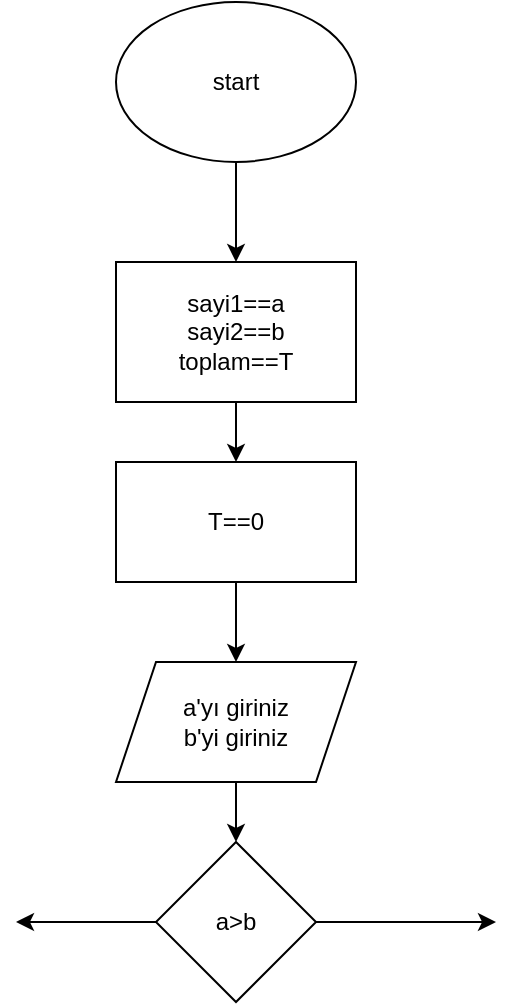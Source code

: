 <mxfile version="22.0.3" type="device">
  <diagram name="Sayfa -1" id="Ufv58f9_d0mlHlVabw5H">
    <mxGraphModel dx="1036" dy="606" grid="1" gridSize="10" guides="1" tooltips="1" connect="1" arrows="1" fold="1" page="1" pageScale="1" pageWidth="827" pageHeight="1169" math="0" shadow="0">
      <root>
        <mxCell id="0" />
        <mxCell id="1" parent="0" />
        <mxCell id="jeydyexh_FKdB_HLLU6y-2" style="edgeStyle=orthogonalEdgeStyle;rounded=0;orthogonalLoop=1;jettySize=auto;html=1;" edge="1" parent="1" source="jeydyexh_FKdB_HLLU6y-1" target="jeydyexh_FKdB_HLLU6y-3">
          <mxGeometry relative="1" as="geometry">
            <mxPoint x="390" y="160" as="targetPoint" />
          </mxGeometry>
        </mxCell>
        <mxCell id="jeydyexh_FKdB_HLLU6y-1" value="start" style="ellipse;whiteSpace=wrap;html=1;" vertex="1" parent="1">
          <mxGeometry x="330" width="120" height="80" as="geometry" />
        </mxCell>
        <mxCell id="jeydyexh_FKdB_HLLU6y-4" style="edgeStyle=orthogonalEdgeStyle;rounded=0;orthogonalLoop=1;jettySize=auto;html=1;" edge="1" parent="1" source="jeydyexh_FKdB_HLLU6y-3" target="jeydyexh_FKdB_HLLU6y-5">
          <mxGeometry relative="1" as="geometry">
            <mxPoint x="390" y="240" as="targetPoint" />
          </mxGeometry>
        </mxCell>
        <mxCell id="jeydyexh_FKdB_HLLU6y-3" value="sayi1==a&lt;br&gt;sayi2==b&lt;br&gt;toplam==T" style="rounded=0;whiteSpace=wrap;html=1;" vertex="1" parent="1">
          <mxGeometry x="330" y="130" width="120" height="70" as="geometry" />
        </mxCell>
        <mxCell id="jeydyexh_FKdB_HLLU6y-7" style="edgeStyle=orthogonalEdgeStyle;rounded=0;orthogonalLoop=1;jettySize=auto;html=1;entryX=0.5;entryY=0;entryDx=0;entryDy=0;" edge="1" parent="1" source="jeydyexh_FKdB_HLLU6y-5" target="jeydyexh_FKdB_HLLU6y-6">
          <mxGeometry relative="1" as="geometry" />
        </mxCell>
        <mxCell id="jeydyexh_FKdB_HLLU6y-5" value="T==0" style="rounded=0;whiteSpace=wrap;html=1;" vertex="1" parent="1">
          <mxGeometry x="330" y="230" width="120" height="60" as="geometry" />
        </mxCell>
        <mxCell id="jeydyexh_FKdB_HLLU6y-8" style="edgeStyle=orthogonalEdgeStyle;rounded=0;orthogonalLoop=1;jettySize=auto;html=1;" edge="1" parent="1" source="jeydyexh_FKdB_HLLU6y-6" target="jeydyexh_FKdB_HLLU6y-9">
          <mxGeometry relative="1" as="geometry">
            <mxPoint x="390" y="440" as="targetPoint" />
          </mxGeometry>
        </mxCell>
        <mxCell id="jeydyexh_FKdB_HLLU6y-6" value="a&#39;yı giriniz&lt;br&gt;b&#39;yi giriniz" style="shape=parallelogram;perimeter=parallelogramPerimeter;whiteSpace=wrap;html=1;fixedSize=1;" vertex="1" parent="1">
          <mxGeometry x="330" y="330" width="120" height="60" as="geometry" />
        </mxCell>
        <mxCell id="jeydyexh_FKdB_HLLU6y-12" style="edgeStyle=orthogonalEdgeStyle;rounded=0;orthogonalLoop=1;jettySize=auto;html=1;" edge="1" parent="1" source="jeydyexh_FKdB_HLLU6y-9">
          <mxGeometry relative="1" as="geometry">
            <mxPoint x="520" y="460" as="targetPoint" />
          </mxGeometry>
        </mxCell>
        <mxCell id="jeydyexh_FKdB_HLLU6y-13" style="edgeStyle=orthogonalEdgeStyle;rounded=0;orthogonalLoop=1;jettySize=auto;html=1;" edge="1" parent="1" source="jeydyexh_FKdB_HLLU6y-9">
          <mxGeometry relative="1" as="geometry">
            <mxPoint x="280" y="460" as="targetPoint" />
          </mxGeometry>
        </mxCell>
        <mxCell id="jeydyexh_FKdB_HLLU6y-9" value="a&amp;gt;b" style="rhombus;whiteSpace=wrap;html=1;" vertex="1" parent="1">
          <mxGeometry x="350" y="420" width="80" height="80" as="geometry" />
        </mxCell>
      </root>
    </mxGraphModel>
  </diagram>
</mxfile>
